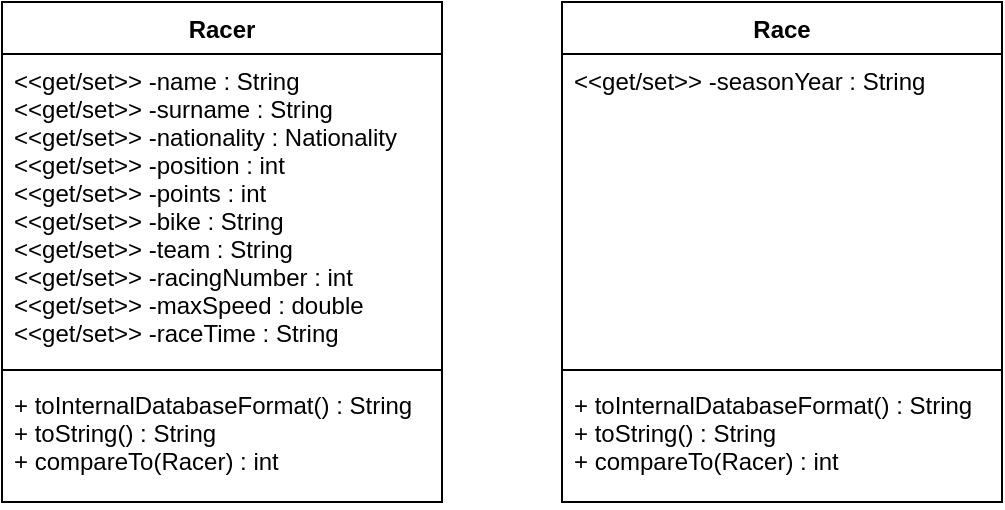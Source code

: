 <mxfile version="19.0.1" type="github">
  <diagram id="C5RBs43oDa-KdzZeNtuy" name="Page-1">
    <mxGraphModel dx="788" dy="518" grid="1" gridSize="10" guides="1" tooltips="1" connect="1" arrows="1" fold="1" page="1" pageScale="1" pageWidth="827" pageHeight="1169" math="0" shadow="0">
      <root>
        <mxCell id="WIyWlLk6GJQsqaUBKTNV-0" />
        <mxCell id="WIyWlLk6GJQsqaUBKTNV-1" parent="WIyWlLk6GJQsqaUBKTNV-0" />
        <mxCell id="mKFjjN0TuRmioYyIV8rE-8" value="Racer" style="swimlane;fontStyle=1;align=center;verticalAlign=top;childLayout=stackLayout;horizontal=1;startSize=26;horizontalStack=0;resizeParent=1;resizeParentMax=0;resizeLast=0;collapsible=1;marginBottom=0;" vertex="1" parent="WIyWlLk6GJQsqaUBKTNV-1">
          <mxGeometry x="40" y="40" width="220" height="250" as="geometry" />
        </mxCell>
        <mxCell id="mKFjjN0TuRmioYyIV8rE-9" value="&lt;&lt;get/set&gt;&gt; -name : String&#xa;&lt;&lt;get/set&gt;&gt; -surname : String&#xa;&lt;&lt;get/set&gt;&gt; -nationality : Nationality&#xa;&lt;&lt;get/set&gt;&gt; -position : int&#xa;&lt;&lt;get/set&gt;&gt; -points : int&#xa;&lt;&lt;get/set&gt;&gt; -bike : String&#xa;&lt;&lt;get/set&gt;&gt; -team : String&#xa;&lt;&lt;get/set&gt;&gt; -racingNumber : int&#xa;&lt;&lt;get/set&gt;&gt; -maxSpeed : double&#xa;&lt;&lt;get/set&gt;&gt; -raceTime : String" style="text;strokeColor=none;fillColor=none;align=left;verticalAlign=top;spacingLeft=4;spacingRight=4;overflow=hidden;rotatable=0;points=[[0,0.5],[1,0.5]];portConstraint=eastwest;" vertex="1" parent="mKFjjN0TuRmioYyIV8rE-8">
          <mxGeometry y="26" width="220" height="154" as="geometry" />
        </mxCell>
        <mxCell id="mKFjjN0TuRmioYyIV8rE-10" value="" style="line;strokeWidth=1;fillColor=none;align=left;verticalAlign=middle;spacingTop=-1;spacingLeft=3;spacingRight=3;rotatable=0;labelPosition=right;points=[];portConstraint=eastwest;" vertex="1" parent="mKFjjN0TuRmioYyIV8rE-8">
          <mxGeometry y="180" width="220" height="8" as="geometry" />
        </mxCell>
        <mxCell id="mKFjjN0TuRmioYyIV8rE-11" value="+ toInternalDatabaseFormat() : String&#xa;+ toString() : String&#xa;+ compareTo(Racer) : int&#xa;" style="text;strokeColor=none;fillColor=none;align=left;verticalAlign=top;spacingLeft=4;spacingRight=4;overflow=hidden;rotatable=0;points=[[0,0.5],[1,0.5]];portConstraint=eastwest;" vertex="1" parent="mKFjjN0TuRmioYyIV8rE-8">
          <mxGeometry y="188" width="220" height="62" as="geometry" />
        </mxCell>
        <mxCell id="mKFjjN0TuRmioYyIV8rE-16" value="Race" style="swimlane;fontStyle=1;align=center;verticalAlign=top;childLayout=stackLayout;horizontal=1;startSize=26;horizontalStack=0;resizeParent=1;resizeParentMax=0;resizeLast=0;collapsible=1;marginBottom=0;" vertex="1" parent="WIyWlLk6GJQsqaUBKTNV-1">
          <mxGeometry x="320" y="40" width="220" height="250" as="geometry" />
        </mxCell>
        <mxCell id="mKFjjN0TuRmioYyIV8rE-17" value="&lt;&lt;get/set&gt;&gt; -seasonYear : String&#xa;" style="text;strokeColor=none;fillColor=none;align=left;verticalAlign=top;spacingLeft=4;spacingRight=4;overflow=hidden;rotatable=0;points=[[0,0.5],[1,0.5]];portConstraint=eastwest;" vertex="1" parent="mKFjjN0TuRmioYyIV8rE-16">
          <mxGeometry y="26" width="220" height="154" as="geometry" />
        </mxCell>
        <mxCell id="mKFjjN0TuRmioYyIV8rE-18" value="" style="line;strokeWidth=1;fillColor=none;align=left;verticalAlign=middle;spacingTop=-1;spacingLeft=3;spacingRight=3;rotatable=0;labelPosition=right;points=[];portConstraint=eastwest;" vertex="1" parent="mKFjjN0TuRmioYyIV8rE-16">
          <mxGeometry y="180" width="220" height="8" as="geometry" />
        </mxCell>
        <mxCell id="mKFjjN0TuRmioYyIV8rE-19" value="+ toInternalDatabaseFormat() : String&#xa;+ toString() : String&#xa;+ compareTo(Racer) : int&#xa;" style="text;strokeColor=none;fillColor=none;align=left;verticalAlign=top;spacingLeft=4;spacingRight=4;overflow=hidden;rotatable=0;points=[[0,0.5],[1,0.5]];portConstraint=eastwest;" vertex="1" parent="mKFjjN0TuRmioYyIV8rE-16">
          <mxGeometry y="188" width="220" height="62" as="geometry" />
        </mxCell>
      </root>
    </mxGraphModel>
  </diagram>
</mxfile>

